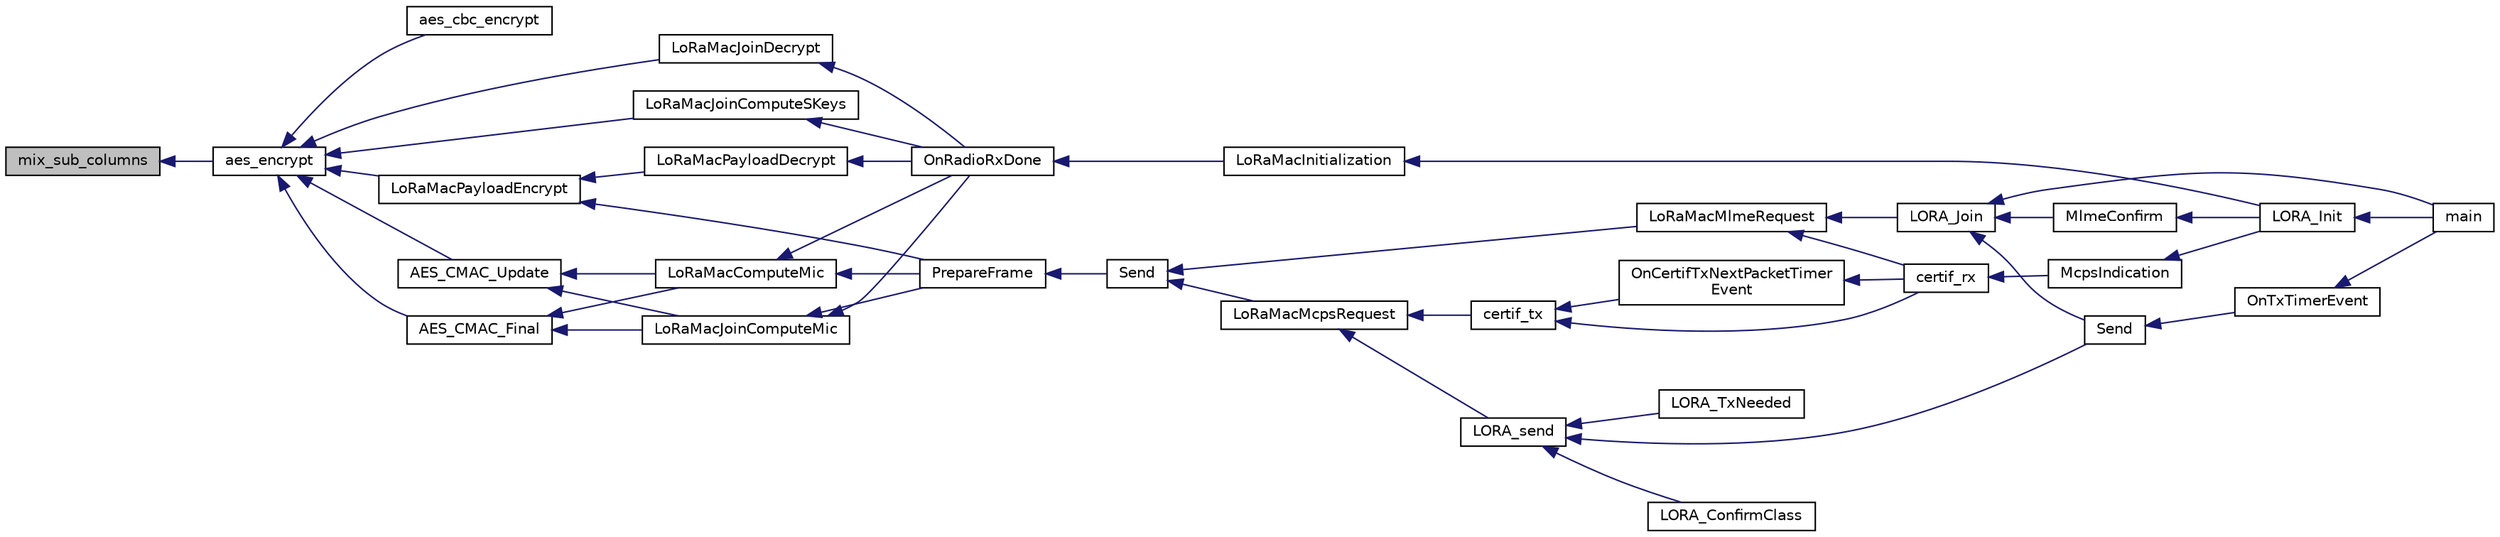 digraph "mix_sub_columns"
{
  edge [fontname="Helvetica",fontsize="10",labelfontname="Helvetica",labelfontsize="10"];
  node [fontname="Helvetica",fontsize="10",shape=record];
  rankdir="LR";
  Node140 [label="mix_sub_columns",height=0.2,width=0.4,color="black", fillcolor="grey75", style="filled", fontcolor="black"];
  Node140 -> Node141 [dir="back",color="midnightblue",fontsize="10",style="solid",fontname="Helvetica"];
  Node141 [label="aes_encrypt",height=0.2,width=0.4,color="black", fillcolor="white", style="filled",URL="$aes_8h.html#ac88fd4e9cb53f78713a8fce1a6fcffc0"];
  Node141 -> Node142 [dir="back",color="midnightblue",fontsize="10",style="solid",fontname="Helvetica"];
  Node142 [label="aes_cbc_encrypt",height=0.2,width=0.4,color="black", fillcolor="white", style="filled",URL="$aes_8h.html#aafdeb6720bdc985cefd83f837bbb55da"];
  Node141 -> Node143 [dir="back",color="midnightblue",fontsize="10",style="solid",fontname="Helvetica"];
  Node143 [label="AES_CMAC_Update",height=0.2,width=0.4,color="black", fillcolor="white", style="filled",URL="$cmac_8h.html#ad1be03bf3df1635dd5cbf8943f4d04f6"];
  Node143 -> Node144 [dir="back",color="midnightblue",fontsize="10",style="solid",fontname="Helvetica"];
  Node144 [label="LoRaMacComputeMic",height=0.2,width=0.4,color="black", fillcolor="white", style="filled",URL="$group___l_o_r_a_m_a_c___c_r_y_p_t_o.html#ga6ee265070494b83255e7fdc4dff985da",tooltip="Computes the LoRaMAC frame MIC field "];
  Node144 -> Node145 [dir="back",color="midnightblue",fontsize="10",style="solid",fontname="Helvetica"];
  Node145 [label="OnRadioRxDone",height=0.2,width=0.4,color="black", fillcolor="white", style="filled",URL="$_lo_ra_mac_8c.html#a34d9307ff02304a070ade799731ae0ed",tooltip="Function to be executed on Radio Rx Done event "];
  Node145 -> Node146 [dir="back",color="midnightblue",fontsize="10",style="solid",fontname="Helvetica"];
  Node146 [label="LoRaMacInitialization",height=0.2,width=0.4,color="black", fillcolor="white", style="filled",URL="$group___l_o_r_a_m_a_c.html#ga7ca445cf825e45999810b3991273eba5",tooltip="LoRaMAC layer initialization "];
  Node146 -> Node147 [dir="back",color="midnightblue",fontsize="10",style="solid",fontname="Helvetica"];
  Node147 [label="LORA_Init",height=0.2,width=0.4,color="black", fillcolor="white", style="filled",URL="$lora_8h.html#a60e6c21550fcaf1cadb87454348046ad",tooltip="Lora Initialisation "];
  Node147 -> Node148 [dir="back",color="midnightblue",fontsize="10",style="solid",fontname="Helvetica"];
  Node148 [label="main",height=0.2,width=0.4,color="black", fillcolor="white", style="filled",URL="$main_8c.html#a840291bc02cba5474a4cb46a9b9566fe",tooltip="Main program "];
  Node144 -> Node149 [dir="back",color="midnightblue",fontsize="10",style="solid",fontname="Helvetica"];
  Node149 [label="PrepareFrame",height=0.2,width=0.4,color="black", fillcolor="white", style="filled",URL="$_lo_ra_mac_8c.html#a1c2e41a970de949b0b59a8177cb8ef29",tooltip="LoRaMAC layer frame buffer initialization "];
  Node149 -> Node150 [dir="back",color="midnightblue",fontsize="10",style="solid",fontname="Helvetica"];
  Node150 [label="Send",height=0.2,width=0.4,color="black", fillcolor="white", style="filled",URL="$_lo_ra_mac_8c.html#a1d5d30b5cbe0349bab89375480c377bf",tooltip="LoRaMAC layer generic send frame "];
  Node150 -> Node151 [dir="back",color="midnightblue",fontsize="10",style="solid",fontname="Helvetica"];
  Node151 [label="LoRaMacMlmeRequest",height=0.2,width=0.4,color="black", fillcolor="white", style="filled",URL="$group___l_o_r_a_m_a_c.html#ga097113f30feecc17c780940ff74af33e",tooltip="LoRaMAC MLME-Request "];
  Node151 -> Node152 [dir="back",color="midnightblue",fontsize="10",style="solid",fontname="Helvetica"];
  Node152 [label="certif_rx",height=0.2,width=0.4,color="black", fillcolor="white", style="filled",URL="$lora-test_8h.html#ad5e51928ecf0cca8d4f33f9e9c10aba4"];
  Node152 -> Node153 [dir="back",color="midnightblue",fontsize="10",style="solid",fontname="Helvetica"];
  Node153 [label="McpsIndication",height=0.2,width=0.4,color="black", fillcolor="white", style="filled",URL="$lora_8c.html#aa62f56dcd70e02213fc6e5d0f04b3d1c",tooltip="MCPS-Indication event function "];
  Node153 -> Node147 [dir="back",color="midnightblue",fontsize="10",style="solid",fontname="Helvetica"];
  Node151 -> Node154 [dir="back",color="midnightblue",fontsize="10",style="solid",fontname="Helvetica"];
  Node154 [label="LORA_Join",height=0.2,width=0.4,color="black", fillcolor="white", style="filled",URL="$lora_8h.html#a3671e53923a80ddbbd43e56342fd94fa",tooltip="Join a Lora Network in classA  if the device is ABP, this is a pass through functon ..."];
  Node154 -> Node155 [dir="back",color="midnightblue",fontsize="10",style="solid",fontname="Helvetica"];
  Node155 [label="MlmeConfirm",height=0.2,width=0.4,color="black", fillcolor="white", style="filled",URL="$lora_8c.html#ab72b68cc96c6187003c5dd6e325a74c7",tooltip="MLME-Confirm event function "];
  Node155 -> Node147 [dir="back",color="midnightblue",fontsize="10",style="solid",fontname="Helvetica"];
  Node154 -> Node148 [dir="back",color="midnightblue",fontsize="10",style="solid",fontname="Helvetica"];
  Node154 -> Node156 [dir="back",color="midnightblue",fontsize="10",style="solid",fontname="Helvetica"];
  Node156 [label="Send",height=0.2,width=0.4,color="black", fillcolor="white", style="filled",URL="$main_8c.html#ac96d7cf33dce81bb57a803bb3839d458"];
  Node156 -> Node157 [dir="back",color="midnightblue",fontsize="10",style="solid",fontname="Helvetica"];
  Node157 [label="OnTxTimerEvent",height=0.2,width=0.4,color="black", fillcolor="white", style="filled",URL="$main_8c.html#aa660732a6ebc018e235409094d603160"];
  Node157 -> Node148 [dir="back",color="midnightblue",fontsize="10",style="solid",fontname="Helvetica"];
  Node150 -> Node158 [dir="back",color="midnightblue",fontsize="10",style="solid",fontname="Helvetica"];
  Node158 [label="LoRaMacMcpsRequest",height=0.2,width=0.4,color="black", fillcolor="white", style="filled",URL="$group___l_o_r_a_m_a_c.html#ga79768f8a3c22aaff84d4dfcc77ad508c",tooltip="LoRaMAC MCPS-Request "];
  Node158 -> Node159 [dir="back",color="midnightblue",fontsize="10",style="solid",fontname="Helvetica"];
  Node159 [label="certif_tx",height=0.2,width=0.4,color="black", fillcolor="white", style="filled",URL="$lora-test_8c.html#a735361add977554215fd3e1e70b74760"];
  Node159 -> Node152 [dir="back",color="midnightblue",fontsize="10",style="solid",fontname="Helvetica"];
  Node159 -> Node160 [dir="back",color="midnightblue",fontsize="10",style="solid",fontname="Helvetica"];
  Node160 [label="OnCertifTxNextPacketTimer\lEvent",height=0.2,width=0.4,color="black", fillcolor="white", style="filled",URL="$lora-test_8c.html#a2e3edcd940d4df35743fe87783f89bbc",tooltip="Function executed on TxNextPacket Timeout event "];
  Node160 -> Node152 [dir="back",color="midnightblue",fontsize="10",style="solid",fontname="Helvetica"];
  Node158 -> Node161 [dir="back",color="midnightblue",fontsize="10",style="solid",fontname="Helvetica"];
  Node161 [label="LORA_send",height=0.2,width=0.4,color="black", fillcolor="white", style="filled",URL="$lora_8h.html#a343d8f2ddf9b21cb458e4a3e09076b5e",tooltip="run Lora classA state Machine "];
  Node161 -> Node156 [dir="back",color="midnightblue",fontsize="10",style="solid",fontname="Helvetica"];
  Node161 -> Node162 [dir="back",color="midnightblue",fontsize="10",style="solid",fontname="Helvetica"];
  Node162 [label="LORA_ConfirmClass",height=0.2,width=0.4,color="black", fillcolor="white", style="filled",URL="$main_8c.html#abf14859b334f10d0a38ee8489bee4bc1"];
  Node161 -> Node163 [dir="back",color="midnightblue",fontsize="10",style="solid",fontname="Helvetica"];
  Node163 [label="LORA_TxNeeded",height=0.2,width=0.4,color="black", fillcolor="white", style="filled",URL="$main_8c.html#a0bc8d6aec6bbd336bb8fd19cedd8a8b3"];
  Node143 -> Node164 [dir="back",color="midnightblue",fontsize="10",style="solid",fontname="Helvetica"];
  Node164 [label="LoRaMacJoinComputeMic",height=0.2,width=0.4,color="black", fillcolor="white", style="filled",URL="$group___l_o_r_a_m_a_c___c_r_y_p_t_o.html#gac9216af326316c9e7f207d4e73aed199"];
  Node164 -> Node145 [dir="back",color="midnightblue",fontsize="10",style="solid",fontname="Helvetica"];
  Node164 -> Node149 [dir="back",color="midnightblue",fontsize="10",style="solid",fontname="Helvetica"];
  Node141 -> Node165 [dir="back",color="midnightblue",fontsize="10",style="solid",fontname="Helvetica"];
  Node165 [label="AES_CMAC_Final",height=0.2,width=0.4,color="black", fillcolor="white", style="filled",URL="$cmac_8h.html#a8ea4da33d50984199d8a91bc0ab86b15"];
  Node165 -> Node144 [dir="back",color="midnightblue",fontsize="10",style="solid",fontname="Helvetica"];
  Node165 -> Node164 [dir="back",color="midnightblue",fontsize="10",style="solid",fontname="Helvetica"];
  Node141 -> Node166 [dir="back",color="midnightblue",fontsize="10",style="solid",fontname="Helvetica"];
  Node166 [label="LoRaMacPayloadEncrypt",height=0.2,width=0.4,color="black", fillcolor="white", style="filled",URL="$group___l_o_r_a_m_a_c___c_r_y_p_t_o.html#ga50339e60abea2186ca7e584b489718b1"];
  Node166 -> Node149 [dir="back",color="midnightblue",fontsize="10",style="solid",fontname="Helvetica"];
  Node166 -> Node167 [dir="back",color="midnightblue",fontsize="10",style="solid",fontname="Helvetica"];
  Node167 [label="LoRaMacPayloadDecrypt",height=0.2,width=0.4,color="black", fillcolor="white", style="filled",URL="$group___l_o_r_a_m_a_c___c_r_y_p_t_o.html#ga41f9ba19f61b195420914ed58c8b94c7"];
  Node167 -> Node145 [dir="back",color="midnightblue",fontsize="10",style="solid",fontname="Helvetica"];
  Node141 -> Node168 [dir="back",color="midnightblue",fontsize="10",style="solid",fontname="Helvetica"];
  Node168 [label="LoRaMacJoinDecrypt",height=0.2,width=0.4,color="black", fillcolor="white", style="filled",URL="$group___l_o_r_a_m_a_c___c_r_y_p_t_o.html#gac2379cd7cbeb6febaa2a7be5d9f04b5c"];
  Node168 -> Node145 [dir="back",color="midnightblue",fontsize="10",style="solid",fontname="Helvetica"];
  Node141 -> Node169 [dir="back",color="midnightblue",fontsize="10",style="solid",fontname="Helvetica"];
  Node169 [label="LoRaMacJoinComputeSKeys",height=0.2,width=0.4,color="black", fillcolor="white", style="filled",URL="$group___l_o_r_a_m_a_c___c_r_y_p_t_o.html#gad6fc2ace27fa388ec860fc2e5ae1f544"];
  Node169 -> Node145 [dir="back",color="midnightblue",fontsize="10",style="solid",fontname="Helvetica"];
}

